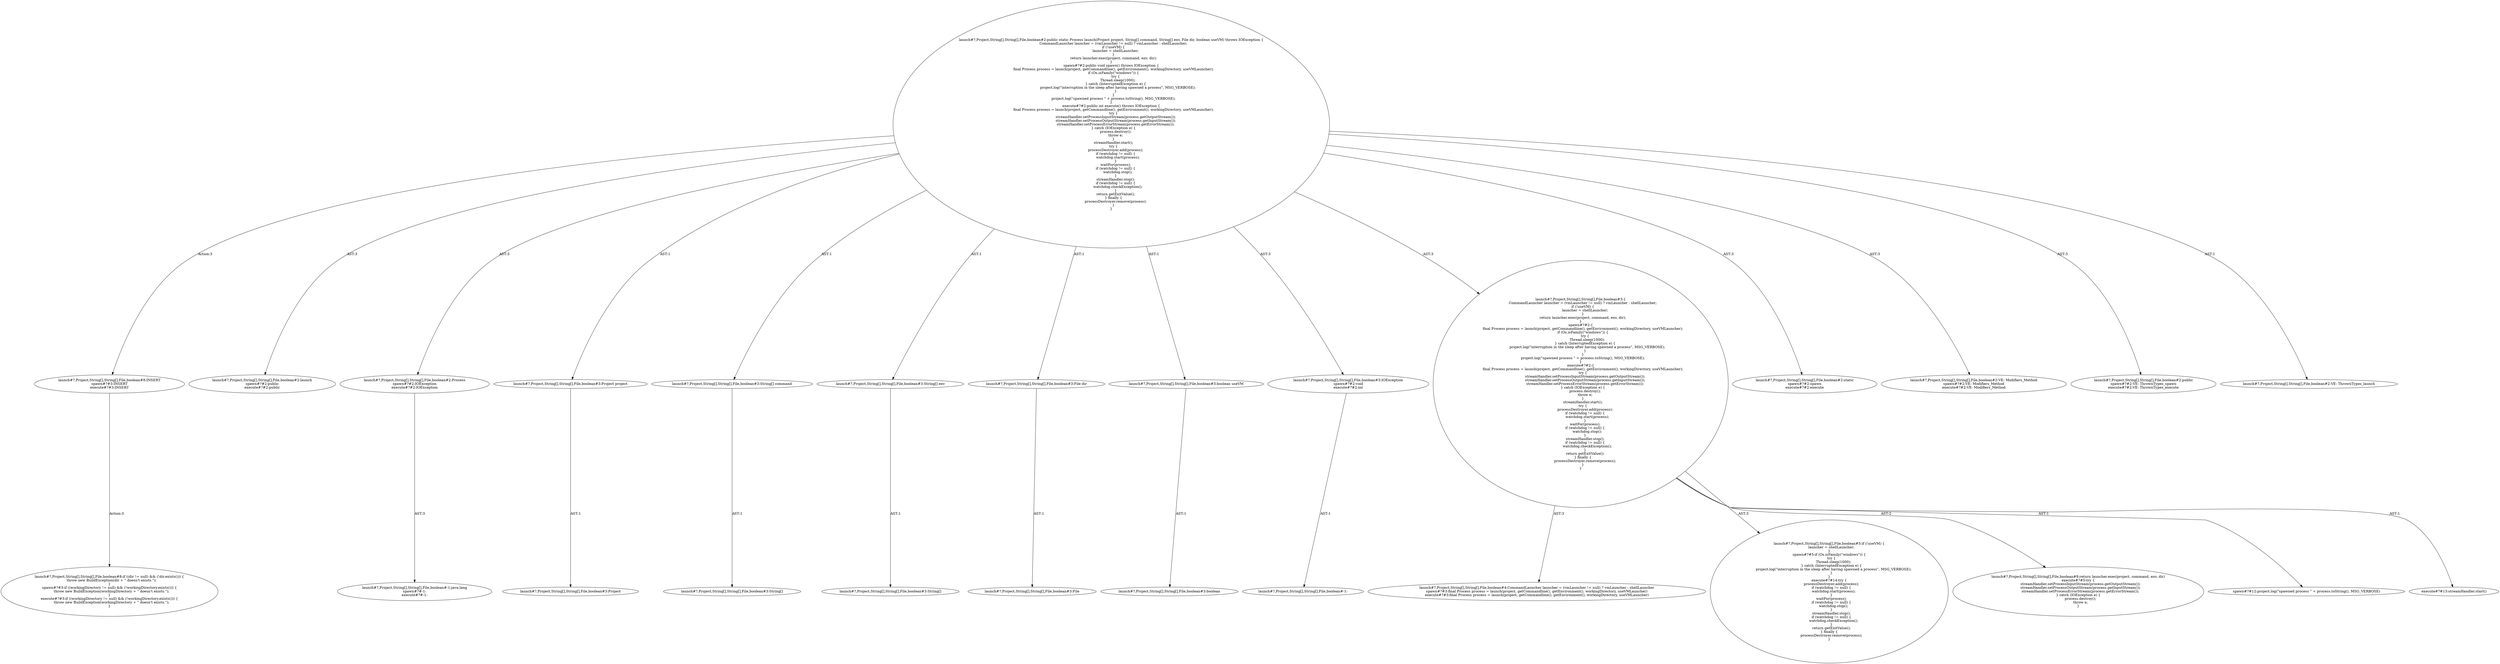digraph "Pattern" {
0 [label="launch#?,Project,String[],String[],File,boolean#8:INSERT
spawn#?#3:INSERT
execute#?#3:INSERT" shape=ellipse]
1 [label="launch#?,Project,String[],String[],File,boolean#2:public static Process launch(Project project, String[] command, String[] env, File dir, boolean useVM) throws IOException \{
    CommandLauncher launcher = (vmLauncher != null) ? vmLauncher : shellLauncher;
    if (!useVM) \{
        launcher = shellLauncher;
    \}
    return launcher.exec(project, command, env, dir);
\}
spawn#?#2:public void spawn() throws IOException \{
    final Process process = launch(project, getCommandline(), getEnvironment(), workingDirectory, useVMLauncher);
    if (Os.isFamily(\"windows\")) \{
        try \{
            Thread.sleep(1000);
        \} catch (InterruptedException e) \{
            project.log(\"interruption in the sleep after having spawned a process\", MSG_VERBOSE);
        \}
    \}
    project.log(\"spawned process \" + process.toString(), MSG_VERBOSE);
\}
execute#?#2:public int execute() throws IOException \{
    final Process process = launch(project, getCommandline(), getEnvironment(), workingDirectory, useVMLauncher);
    try \{
        streamHandler.setProcessInputStream(process.getOutputStream());
        streamHandler.setProcessOutputStream(process.getInputStream());
        streamHandler.setProcessErrorStream(process.getErrorStream());
    \} catch (IOException e) \{
        process.destroy();
        throw e;
    \}
    streamHandler.start();
    try \{
        processDestroyer.add(process);
        if (watchdog != null) \{
            watchdog.start(process);
        \}
        waitFor(process);
        if (watchdog != null) \{
            watchdog.stop();
        \}
        streamHandler.stop();
        if (watchdog != null) \{
            watchdog.checkException();
        \}
        return getExitValue();
    \} finally \{
        processDestroyer.remove(process);
    \}
\}" shape=ellipse]
2 [label="launch#?,Project,String[],String[],File,boolean#2:launch
spawn#?#2:public
execute#?#2:public" shape=ellipse]
3 [label="launch#?,Project,String[],String[],File,boolean#2:Process
spawn#?#2:IOException
execute#?#2:IOException" shape=ellipse]
4 [label="launch#?,Project,String[],String[],File,boolean#-1:java.lang
spawn#?#-1:
execute#?#-1:" shape=ellipse]
5 [label="launch#?,Project,String[],String[],File,boolean#3:Project project" shape=ellipse]
6 [label="launch#?,Project,String[],String[],File,boolean#3:Project" shape=ellipse]
7 [label="launch#?,Project,String[],String[],File,boolean#3:String[] command" shape=ellipse]
8 [label="launch#?,Project,String[],String[],File,boolean#3:String[]" shape=ellipse]
9 [label="launch#?,Project,String[],String[],File,boolean#3:String[] env" shape=ellipse]
10 [label="launch#?,Project,String[],String[],File,boolean#3:String[]" shape=ellipse]
11 [label="launch#?,Project,String[],String[],File,boolean#3:File dir" shape=ellipse]
12 [label="launch#?,Project,String[],String[],File,boolean#3:File" shape=ellipse]
13 [label="launch#?,Project,String[],String[],File,boolean#3:boolean useVM" shape=ellipse]
14 [label="launch#?,Project,String[],String[],File,boolean#3:boolean" shape=ellipse]
15 [label="launch#?,Project,String[],String[],File,boolean#3:IOException
spawn#?#2:void
execute#?#2:int" shape=ellipse]
16 [label="launch#?,Project,String[],String[],File,boolean#-1:" shape=ellipse]
17 [label="launch#?,Project,String[],String[],File,boolean#3:\{
    CommandLauncher launcher = (vmLauncher != null) ? vmLauncher : shellLauncher;
    if (!useVM) \{
        launcher = shellLauncher;
    \}
    return launcher.exec(project, command, env, dir);
\}
spawn#?#2:\{
    final Process process = launch(project, getCommandline(), getEnvironment(), workingDirectory, useVMLauncher);
    if (Os.isFamily(\"windows\")) \{
        try \{
            Thread.sleep(1000);
        \} catch (InterruptedException e) \{
            project.log(\"interruption in the sleep after having spawned a process\", MSG_VERBOSE);
        \}
    \}
    project.log(\"spawned process \" + process.toString(), MSG_VERBOSE);
\}
execute#?#2:\{
    final Process process = launch(project, getCommandline(), getEnvironment(), workingDirectory, useVMLauncher);
    try \{
        streamHandler.setProcessInputStream(process.getOutputStream());
        streamHandler.setProcessOutputStream(process.getInputStream());
        streamHandler.setProcessErrorStream(process.getErrorStream());
    \} catch (IOException e) \{
        process.destroy();
        throw e;
    \}
    streamHandler.start();
    try \{
        processDestroyer.add(process);
        if (watchdog != null) \{
            watchdog.start(process);
        \}
        waitFor(process);
        if (watchdog != null) \{
            watchdog.stop();
        \}
        streamHandler.stop();
        if (watchdog != null) \{
            watchdog.checkException();
        \}
        return getExitValue();
    \} finally \{
        processDestroyer.remove(process);
    \}
\}" shape=ellipse]
18 [label="launch#?,Project,String[],String[],File,boolean#4:CommandLauncher launcher = (vmLauncher != null) ? vmLauncher : shellLauncher
spawn#?#3:final Process process = launch(project, getCommandline(), getEnvironment(), workingDirectory, useVMLauncher)
execute#?#3:final Process process = launch(project, getCommandline(), getEnvironment(), workingDirectory, useVMLauncher)" shape=ellipse]
19 [label="launch#?,Project,String[],String[],File,boolean#5:if (!useVM) \{
    launcher = shellLauncher;
\}
spawn#?#5:if (Os.isFamily(\"windows\")) \{
    try \{
        Thread.sleep(1000);
    \} catch (InterruptedException e) \{
        project.log(\"interruption in the sleep after having spawned a process\", MSG_VERBOSE);
    \}
\}
execute#?#14:try \{
    processDestroyer.add(process);
    if (watchdog != null) \{
        watchdog.start(process);
    \}
    waitFor(process);
    if (watchdog != null) \{
        watchdog.stop();
    \}
    streamHandler.stop();
    if (watchdog != null) \{
        watchdog.checkException();
    \}
    return getExitValue();
\} finally \{
    processDestroyer.remove(process);
\}" shape=ellipse]
20 [label="launch#?,Project,String[],String[],File,boolean#8:return launcher.exec(project, command, env, dir)
execute#?#5:try \{
    streamHandler.setProcessInputStream(process.getOutputStream());
    streamHandler.setProcessOutputStream(process.getInputStream());
    streamHandler.setProcessErrorStream(process.getErrorStream());
\} catch (IOException e) \{
    process.destroy();
    throw e;
\}" shape=ellipse]
21 [label="launch#?,Project,String[],String[],File,boolean#2:static
spawn#?#2:spawn
execute#?#2:execute" shape=ellipse]
22 [label="launch#?,Project,String[],String[],File,boolean#2:VE: Modifiers_Method
spawn#?#2:VE: Modifiers_Method
execute#?#2:VE: Modifiers_Method" shape=ellipse]
23 [label="launch#?,Project,String[],String[],File,boolean#2:public
spawn#?#2:VE: ThrownTypes_spawn
execute#?#2:VE: ThrownTypes_execute" shape=ellipse]
24 [label="launch#?,Project,String[],String[],File,boolean#2:VE: ThrownTypes_launch" shape=ellipse]
25 [label="launch#?,Project,String[],String[],File,boolean#8:if ((dir != null) && (!dir.exists())) \{
    throw new BuildException(dir + \" doesn't exists.\");
\}
spawn#?#3:if ((workingDirectory != null) && (!workingDirectory.exists())) \{
    throw new BuildException(workingDirectory + \" doesn't exists.\");
\}
execute#?#3:if ((workingDirectory != null) && (!workingDirectory.exists())) \{
    throw new BuildException(workingDirectory + \" doesn't exists.\");
\}" shape=ellipse]
26 [label="spawn#?#12:project.log(\"spawned process \" + process.toString(), MSG_VERBOSE)" shape=ellipse]
27 [label="execute#?#13:streamHandler.start()" shape=ellipse]
0 -> 25 [label="Action:3"];
1 -> 0 [label="Action:3"];
1 -> 2 [label="AST:3"];
1 -> 3 [label="AST:3"];
1 -> 5 [label="AST:1"];
1 -> 7 [label="AST:1"];
1 -> 9 [label="AST:1"];
1 -> 11 [label="AST:1"];
1 -> 13 [label="AST:1"];
1 -> 15 [label="AST:3"];
1 -> 17 [label="AST:3"];
1 -> 21 [label="AST:3"];
1 -> 22 [label="AST:3"];
1 -> 23 [label="AST:3"];
1 -> 24 [label="AST:1"];
3 -> 4 [label="AST:3"];
5 -> 6 [label="AST:1"];
7 -> 8 [label="AST:1"];
9 -> 10 [label="AST:1"];
11 -> 12 [label="AST:1"];
13 -> 14 [label="AST:1"];
15 -> 16 [label="AST:1"];
17 -> 18 [label="AST:3"];
17 -> 19 [label="AST:3"];
17 -> 20 [label="AST:2"];
17 -> 26 [label="AST:1"];
17 -> 27 [label="AST:1"];
}